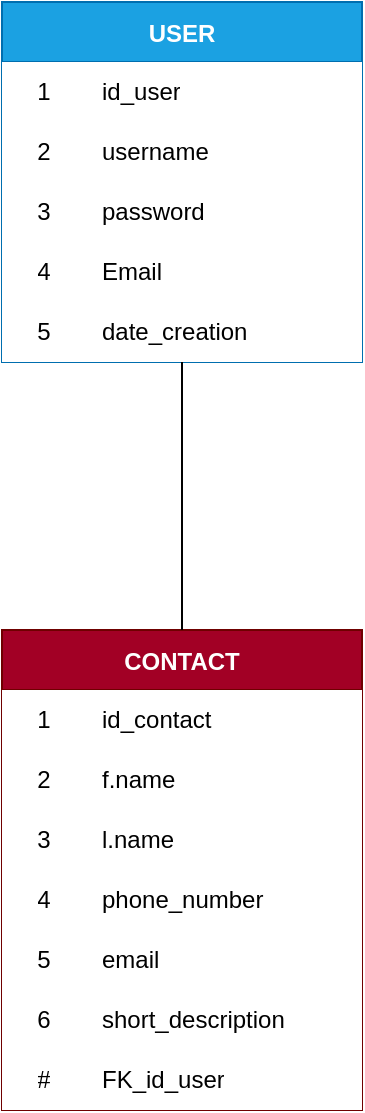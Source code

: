 <mxfile>
    <diagram id="a5tOEwSCNfHWrJwI9JdJ" name="Page-1">
        <mxGraphModel dx="1243" dy="712" grid="1" gridSize="2" guides="1" tooltips="1" connect="1" arrows="1" fold="1" page="1" pageScale="1" pageWidth="1000" pageHeight="700" math="0" shadow="0">
            <root>
                <mxCell id="0"/>
                <mxCell id="1" parent="0"/>
                <mxCell id="2" value="USER" style="shape=table;startSize=30;container=1;collapsible=0;childLayout=tableLayout;fixedRows=1;rowLines=0;fontStyle=1;fillColor=#1ba1e2;fontColor=#ffffff;strokeColor=#006EAF;" vertex="1" parent="1">
                    <mxGeometry x="410" y="73" width="180" height="180" as="geometry"/>
                </mxCell>
                <mxCell id="3" value="" style="shape=tableRow;horizontal=0;startSize=0;swimlaneHead=0;swimlaneBody=0;top=0;left=0;bottom=0;right=0;collapsible=0;dropTarget=0;fillColor=none;points=[[0,0.5],[1,0.5]];portConstraint=eastwest;" vertex="1" parent="2">
                    <mxGeometry y="30" width="180" height="30" as="geometry"/>
                </mxCell>
                <mxCell id="4" value="1" style="shape=partialRectangle;html=1;whiteSpace=wrap;connectable=0;fillColor=#FFFFFF;top=0;left=0;bottom=0;right=0;overflow=hidden;pointerEvents=1;labelBackgroundColor=none;fontColor=#000000;" vertex="1" parent="3">
                    <mxGeometry width="42" height="30" as="geometry">
                        <mxRectangle width="42" height="30" as="alternateBounds"/>
                    </mxGeometry>
                </mxCell>
                <mxCell id="5" value="id_user" style="shape=partialRectangle;html=1;whiteSpace=wrap;connectable=0;fillColor=#FFFFFF;top=0;left=0;bottom=0;right=0;align=left;spacingLeft=6;overflow=hidden;labelBackgroundColor=none;fontColor=#000000;" vertex="1" parent="3">
                    <mxGeometry x="42" width="138" height="30" as="geometry">
                        <mxRectangle width="138" height="30" as="alternateBounds"/>
                    </mxGeometry>
                </mxCell>
                <mxCell id="6" value="" style="shape=tableRow;horizontal=0;startSize=0;swimlaneHead=0;swimlaneBody=0;top=0;left=0;bottom=0;right=0;collapsible=0;dropTarget=0;fillColor=none;points=[[0,0.5],[1,0.5]];portConstraint=eastwest;" vertex="1" parent="2">
                    <mxGeometry y="60" width="180" height="30" as="geometry"/>
                </mxCell>
                <mxCell id="7" value="2" style="shape=partialRectangle;html=1;whiteSpace=wrap;connectable=0;fillColor=#FFFFFF;top=0;left=0;bottom=0;right=0;overflow=hidden;labelBackgroundColor=none;fontColor=#000000;" vertex="1" parent="6">
                    <mxGeometry width="42" height="30" as="geometry">
                        <mxRectangle width="42" height="30" as="alternateBounds"/>
                    </mxGeometry>
                </mxCell>
                <mxCell id="8" value="username" style="shape=partialRectangle;html=1;whiteSpace=wrap;connectable=0;fillColor=#FFFFFF;top=0;left=0;bottom=0;right=0;align=left;spacingLeft=6;overflow=hidden;labelBackgroundColor=none;fontColor=#000000;" vertex="1" parent="6">
                    <mxGeometry x="42" width="138" height="30" as="geometry">
                        <mxRectangle width="138" height="30" as="alternateBounds"/>
                    </mxGeometry>
                </mxCell>
                <mxCell id="9" value="" style="shape=tableRow;horizontal=0;startSize=0;swimlaneHead=0;swimlaneBody=0;top=0;left=0;bottom=0;right=0;collapsible=0;dropTarget=0;fillColor=none;points=[[0,0.5],[1,0.5]];portConstraint=eastwest;" vertex="1" parent="2">
                    <mxGeometry y="90" width="180" height="30" as="geometry"/>
                </mxCell>
                <mxCell id="10" value="3" style="shape=partialRectangle;html=1;whiteSpace=wrap;connectable=0;fillColor=#FFFFFF;top=0;left=0;bottom=0;right=0;overflow=hidden;labelBackgroundColor=none;fontColor=#000000;" vertex="1" parent="9">
                    <mxGeometry width="42" height="30" as="geometry">
                        <mxRectangle width="42" height="30" as="alternateBounds"/>
                    </mxGeometry>
                </mxCell>
                <mxCell id="11" value="password" style="shape=partialRectangle;html=1;whiteSpace=wrap;connectable=0;fillColor=#FFFFFF;top=0;left=0;bottom=0;right=0;align=left;spacingLeft=6;overflow=hidden;labelBackgroundColor=none;fontColor=#000000;" vertex="1" parent="9">
                    <mxGeometry x="42" width="138" height="30" as="geometry">
                        <mxRectangle width="138" height="30" as="alternateBounds"/>
                    </mxGeometry>
                </mxCell>
                <mxCell id="21" style="shape=tableRow;horizontal=0;startSize=0;swimlaneHead=0;swimlaneBody=0;top=0;left=0;bottom=0;right=0;collapsible=0;dropTarget=0;fillColor=none;points=[[0,0.5],[1,0.5]];portConstraint=eastwest;" vertex="1" parent="2">
                    <mxGeometry y="120" width="180" height="30" as="geometry"/>
                </mxCell>
                <mxCell id="22" value="4" style="shape=partialRectangle;html=1;whiteSpace=wrap;connectable=0;fillColor=#FFFFFF;top=0;left=0;bottom=0;right=0;overflow=hidden;labelBackgroundColor=none;fontColor=#000000;" vertex="1" parent="21">
                    <mxGeometry width="42" height="30" as="geometry">
                        <mxRectangle width="42" height="30" as="alternateBounds"/>
                    </mxGeometry>
                </mxCell>
                <mxCell id="23" value="Email" style="shape=partialRectangle;html=1;whiteSpace=wrap;connectable=0;fillColor=#FFFFFF;top=0;left=0;bottom=0;right=0;align=left;spacingLeft=6;overflow=hidden;labelBackgroundColor=none;fontColor=#000000;" vertex="1" parent="21">
                    <mxGeometry x="42" width="138" height="30" as="geometry">
                        <mxRectangle width="138" height="30" as="alternateBounds"/>
                    </mxGeometry>
                </mxCell>
                <mxCell id="24" style="shape=tableRow;horizontal=0;startSize=0;swimlaneHead=0;swimlaneBody=0;top=0;left=0;bottom=0;right=0;collapsible=0;dropTarget=0;fillColor=none;points=[[0,0.5],[1,0.5]];portConstraint=eastwest;" vertex="1" parent="2">
                    <mxGeometry y="150" width="180" height="30" as="geometry"/>
                </mxCell>
                <mxCell id="25" value="5" style="shape=partialRectangle;html=1;whiteSpace=wrap;connectable=0;fillColor=#FFFFFF;top=0;left=0;bottom=0;right=0;overflow=hidden;labelBackgroundColor=none;fontColor=#000000;" vertex="1" parent="24">
                    <mxGeometry width="42" height="30" as="geometry">
                        <mxRectangle width="42" height="30" as="alternateBounds"/>
                    </mxGeometry>
                </mxCell>
                <mxCell id="26" value="date_creation" style="shape=partialRectangle;html=1;whiteSpace=wrap;connectable=0;fillColor=#FFFFFF;top=0;left=0;bottom=0;right=0;align=left;spacingLeft=6;overflow=hidden;labelBackgroundColor=none;fontColor=#000000;" vertex="1" parent="24">
                    <mxGeometry x="42" width="138" height="30" as="geometry">
                        <mxRectangle width="138" height="30" as="alternateBounds"/>
                    </mxGeometry>
                </mxCell>
                <mxCell id="27" value="CONTACT" style="shape=table;startSize=30;container=1;collapsible=0;childLayout=tableLayout;fixedRows=1;rowLines=0;fontStyle=1;fillColor=#a20025;fontColor=#ffffff;strokeColor=#6F0000;" vertex="1" parent="1">
                    <mxGeometry x="410" y="387" width="180" height="240" as="geometry"/>
                </mxCell>
                <mxCell id="28" value="" style="shape=tableRow;horizontal=0;startSize=0;swimlaneHead=0;swimlaneBody=0;top=0;left=0;bottom=0;right=0;collapsible=0;dropTarget=0;fillColor=none;points=[[0,0.5],[1,0.5]];portConstraint=eastwest;" vertex="1" parent="27">
                    <mxGeometry y="30" width="180" height="30" as="geometry"/>
                </mxCell>
                <mxCell id="29" value="1" style="shape=partialRectangle;html=1;whiteSpace=wrap;connectable=0;fillColor=#FFFFFF;top=0;left=0;bottom=0;right=0;overflow=hidden;pointerEvents=1;labelBackgroundColor=none;fontColor=#000000;" vertex="1" parent="28">
                    <mxGeometry width="42" height="30" as="geometry">
                        <mxRectangle width="42" height="30" as="alternateBounds"/>
                    </mxGeometry>
                </mxCell>
                <mxCell id="30" value="id_contact" style="shape=partialRectangle;html=1;whiteSpace=wrap;connectable=0;fillColor=#FFFFFF;top=0;left=0;bottom=0;right=0;align=left;spacingLeft=6;overflow=hidden;labelBackgroundColor=none;fontColor=#000000;" vertex="1" parent="28">
                    <mxGeometry x="42" width="138" height="30" as="geometry">
                        <mxRectangle width="138" height="30" as="alternateBounds"/>
                    </mxGeometry>
                </mxCell>
                <mxCell id="31" value="" style="shape=tableRow;horizontal=0;startSize=0;swimlaneHead=0;swimlaneBody=0;top=0;left=0;bottom=0;right=0;collapsible=0;dropTarget=0;fillColor=none;points=[[0,0.5],[1,0.5]];portConstraint=eastwest;" vertex="1" parent="27">
                    <mxGeometry y="60" width="180" height="30" as="geometry"/>
                </mxCell>
                <mxCell id="32" value="2" style="shape=partialRectangle;html=1;whiteSpace=wrap;connectable=0;fillColor=#FFFFFF;top=0;left=0;bottom=0;right=0;overflow=hidden;labelBackgroundColor=none;fontColor=#000000;" vertex="1" parent="31">
                    <mxGeometry width="42" height="30" as="geometry">
                        <mxRectangle width="42" height="30" as="alternateBounds"/>
                    </mxGeometry>
                </mxCell>
                <mxCell id="33" value="f.name" style="shape=partialRectangle;html=1;whiteSpace=wrap;connectable=0;fillColor=#FFFFFF;top=0;left=0;bottom=0;right=0;align=left;spacingLeft=6;overflow=hidden;labelBackgroundColor=none;fontColor=#000000;" vertex="1" parent="31">
                    <mxGeometry x="42" width="138" height="30" as="geometry">
                        <mxRectangle width="138" height="30" as="alternateBounds"/>
                    </mxGeometry>
                </mxCell>
                <mxCell id="34" value="" style="shape=tableRow;horizontal=0;startSize=0;swimlaneHead=0;swimlaneBody=0;top=0;left=0;bottom=0;right=0;collapsible=0;dropTarget=0;fillColor=none;points=[[0,0.5],[1,0.5]];portConstraint=eastwest;" vertex="1" parent="27">
                    <mxGeometry y="90" width="180" height="30" as="geometry"/>
                </mxCell>
                <mxCell id="35" value="3" style="shape=partialRectangle;html=1;whiteSpace=wrap;connectable=0;fillColor=#FFFFFF;top=0;left=0;bottom=0;right=0;overflow=hidden;labelBackgroundColor=none;fontColor=#000000;" vertex="1" parent="34">
                    <mxGeometry width="42" height="30" as="geometry">
                        <mxRectangle width="42" height="30" as="alternateBounds"/>
                    </mxGeometry>
                </mxCell>
                <mxCell id="36" value="l.name" style="shape=partialRectangle;html=1;whiteSpace=wrap;connectable=0;fillColor=#FFFFFF;top=0;left=0;bottom=0;right=0;align=left;spacingLeft=6;overflow=hidden;labelBackgroundColor=none;fontColor=#000000;" vertex="1" parent="34">
                    <mxGeometry x="42" width="138" height="30" as="geometry">
                        <mxRectangle width="138" height="30" as="alternateBounds"/>
                    </mxGeometry>
                </mxCell>
                <mxCell id="37" style="shape=tableRow;horizontal=0;startSize=0;swimlaneHead=0;swimlaneBody=0;top=0;left=0;bottom=0;right=0;collapsible=0;dropTarget=0;fillColor=none;points=[[0,0.5],[1,0.5]];portConstraint=eastwest;" vertex="1" parent="27">
                    <mxGeometry y="120" width="180" height="30" as="geometry"/>
                </mxCell>
                <mxCell id="38" value="4" style="shape=partialRectangle;html=1;whiteSpace=wrap;connectable=0;fillColor=#FFFFFF;top=0;left=0;bottom=0;right=0;overflow=hidden;labelBackgroundColor=none;fontColor=#000000;" vertex="1" parent="37">
                    <mxGeometry width="42" height="30" as="geometry">
                        <mxRectangle width="42" height="30" as="alternateBounds"/>
                    </mxGeometry>
                </mxCell>
                <mxCell id="39" value="phone_number" style="shape=partialRectangle;html=1;whiteSpace=wrap;connectable=0;fillColor=#FFFFFF;top=0;left=0;bottom=0;right=0;align=left;spacingLeft=6;overflow=hidden;labelBackgroundColor=none;fontColor=#000000;" vertex="1" parent="37">
                    <mxGeometry x="42" width="138" height="30" as="geometry">
                        <mxRectangle width="138" height="30" as="alternateBounds"/>
                    </mxGeometry>
                </mxCell>
                <mxCell id="40" style="shape=tableRow;horizontal=0;startSize=0;swimlaneHead=0;swimlaneBody=0;top=0;left=0;bottom=0;right=0;collapsible=0;dropTarget=0;fillColor=none;points=[[0,0.5],[1,0.5]];portConstraint=eastwest;" vertex="1" parent="27">
                    <mxGeometry y="150" width="180" height="30" as="geometry"/>
                </mxCell>
                <mxCell id="41" value="5" style="shape=partialRectangle;html=1;whiteSpace=wrap;connectable=0;fillColor=#FFFFFF;top=0;left=0;bottom=0;right=0;overflow=hidden;labelBackgroundColor=none;fontColor=#000000;" vertex="1" parent="40">
                    <mxGeometry width="42" height="30" as="geometry">
                        <mxRectangle width="42" height="30" as="alternateBounds"/>
                    </mxGeometry>
                </mxCell>
                <mxCell id="42" value="email" style="shape=partialRectangle;html=1;whiteSpace=wrap;connectable=0;fillColor=#FFFFFF;top=0;left=0;bottom=0;right=0;align=left;spacingLeft=6;overflow=hidden;labelBackgroundColor=none;fontColor=#000000;" vertex="1" parent="40">
                    <mxGeometry x="42" width="138" height="30" as="geometry">
                        <mxRectangle width="138" height="30" as="alternateBounds"/>
                    </mxGeometry>
                </mxCell>
                <mxCell id="50" style="shape=tableRow;horizontal=0;startSize=0;swimlaneHead=0;swimlaneBody=0;top=0;left=0;bottom=0;right=0;collapsible=0;dropTarget=0;fillColor=none;points=[[0,0.5],[1,0.5]];portConstraint=eastwest;" vertex="1" parent="27">
                    <mxGeometry y="180" width="180" height="30" as="geometry"/>
                </mxCell>
                <mxCell id="51" value="6" style="shape=partialRectangle;html=1;whiteSpace=wrap;connectable=0;fillColor=#FFFFFF;top=0;left=0;bottom=0;right=0;overflow=hidden;labelBackgroundColor=none;fontColor=#000000;" vertex="1" parent="50">
                    <mxGeometry width="42" height="30" as="geometry">
                        <mxRectangle width="42" height="30" as="alternateBounds"/>
                    </mxGeometry>
                </mxCell>
                <mxCell id="52" value="short_description" style="shape=partialRectangle;html=1;whiteSpace=wrap;connectable=0;fillColor=#FFFFFF;top=0;left=0;bottom=0;right=0;align=left;spacingLeft=6;overflow=hidden;labelBackgroundColor=none;fontColor=#000000;" vertex="1" parent="50">
                    <mxGeometry x="42" width="138" height="30" as="geometry">
                        <mxRectangle width="138" height="30" as="alternateBounds"/>
                    </mxGeometry>
                </mxCell>
                <mxCell id="53" style="shape=tableRow;horizontal=0;startSize=0;swimlaneHead=0;swimlaneBody=0;top=0;left=0;bottom=0;right=0;collapsible=0;dropTarget=0;fillColor=none;points=[[0,0.5],[1,0.5]];portConstraint=eastwest;" vertex="1" parent="27">
                    <mxGeometry y="210" width="180" height="30" as="geometry"/>
                </mxCell>
                <mxCell id="54" value="#" style="shape=partialRectangle;html=1;whiteSpace=wrap;connectable=0;fillColor=#FFFFFF;top=0;left=0;bottom=0;right=0;overflow=hidden;labelBackgroundColor=none;fontColor=#000000;" vertex="1" parent="53">
                    <mxGeometry width="42" height="30" as="geometry">
                        <mxRectangle width="42" height="30" as="alternateBounds"/>
                    </mxGeometry>
                </mxCell>
                <mxCell id="55" value="FK_id_user" style="shape=partialRectangle;html=1;whiteSpace=wrap;connectable=0;fillColor=#FFFFFF;top=0;left=0;bottom=0;right=0;align=left;spacingLeft=6;overflow=hidden;labelBackgroundColor=none;fontColor=#000000;" vertex="1" parent="53">
                    <mxGeometry x="42" width="138" height="30" as="geometry">
                        <mxRectangle width="138" height="30" as="alternateBounds"/>
                    </mxGeometry>
                </mxCell>
                <mxCell id="47" value="" style="endArrow=none;html=1;fontColor=#000000;" edge="1" parent="1" source="27" target="2">
                    <mxGeometry width="50" height="50" relative="1" as="geometry">
                        <mxPoint x="436" y="283" as="sourcePoint"/>
                        <mxPoint x="486" y="233" as="targetPoint"/>
                    </mxGeometry>
                </mxCell>
                <mxCell id="48" value="&lt;font color=&quot;#ffffff&quot;&gt;1,N&lt;/font&gt;" style="text;html=1;align=center;verticalAlign=middle;resizable=0;points=[];autosize=1;strokeColor=none;fillColor=none;fontColor=#000000;" vertex="1" parent="1">
                    <mxGeometry x="464" y="253" width="38" height="28" as="geometry"/>
                </mxCell>
                <mxCell id="49" value="&lt;font color=&quot;#ffffff&quot;&gt;1,1&lt;/font&gt;" style="text;html=1;align=center;verticalAlign=middle;resizable=0;points=[];autosize=1;strokeColor=none;fillColor=none;fontColor=#000000;" vertex="1" parent="1">
                    <mxGeometry x="463" y="361" width="36" height="28" as="geometry"/>
                </mxCell>
            </root>
        </mxGraphModel>
    </diagram>
</mxfile>